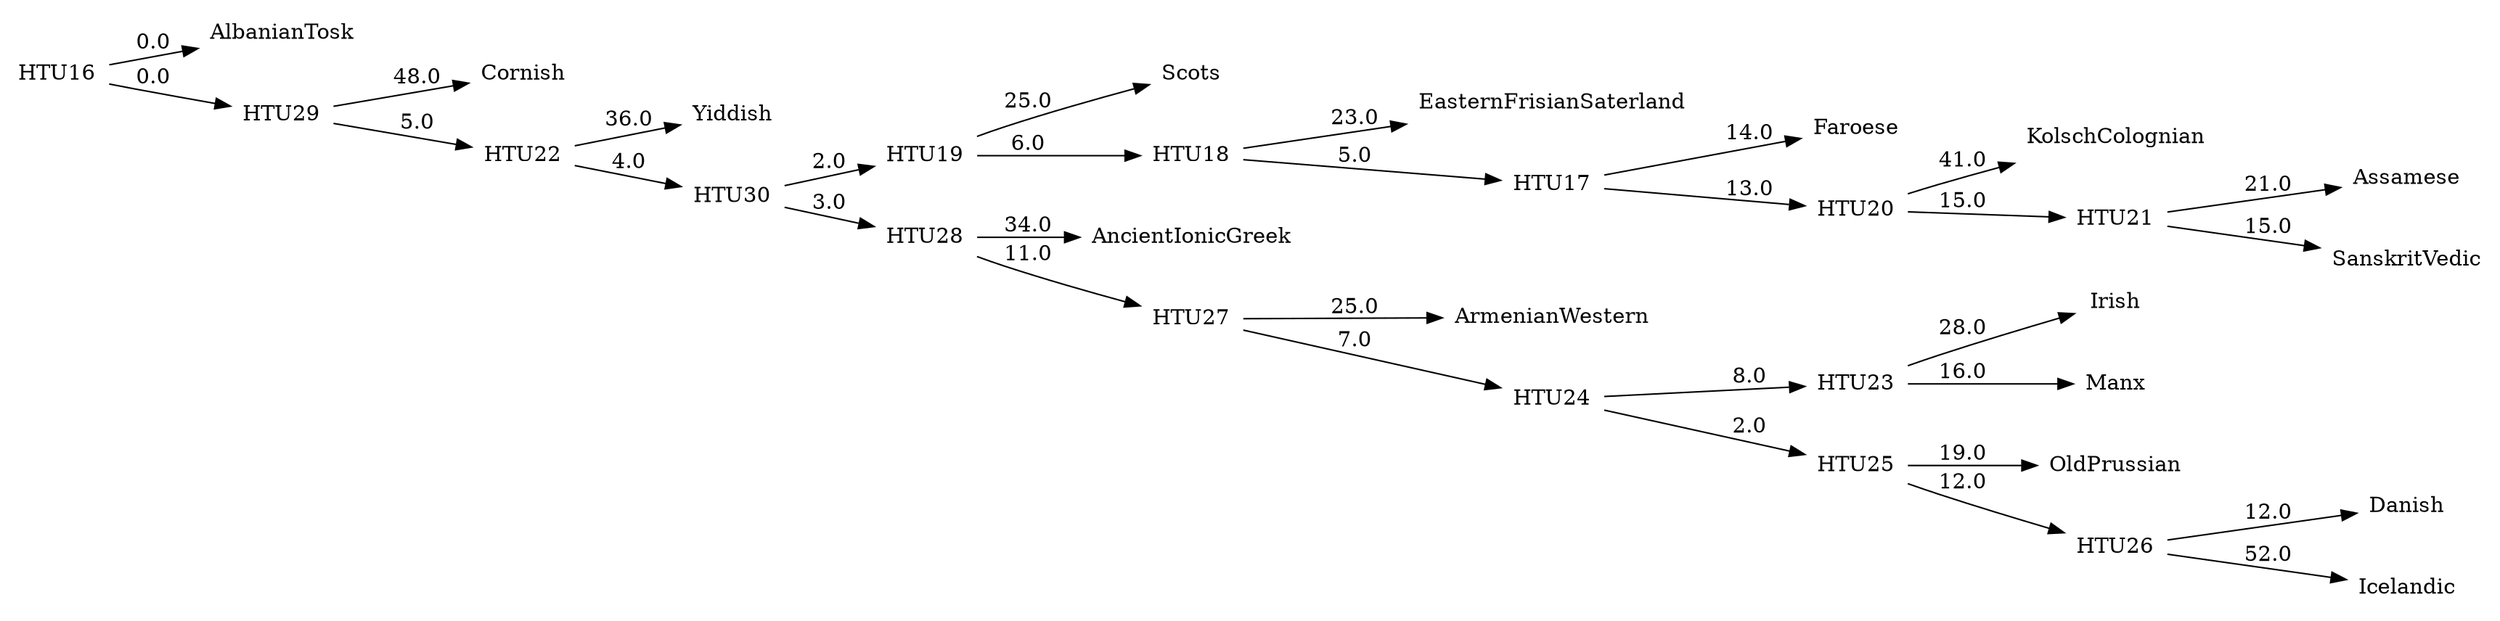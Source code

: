 digraph G {
	rankdir = LR;	edge [colorscheme=spectral11];	node [shape = none];

    0 [label=AlbanianTosk];
    1 [label=AncientIonicGreek];
    2 [label=ArmenianWestern];
    3 [label=Assamese];
    4 [label=Cornish];
    5 [label=Danish];
    6 [label=EasternFrisianSaterland];
    7 [label=Faroese];
    8 [label=Icelandic];
    9 [label=Irish];
    10 [label=KolschColognian];
    11 [label=Manx];
    12 [label=OldPrussian];
    13 [label=SanskritVedic];
    14 [label=Scots];
    15 [label=Yiddish];
    16 [label=HTU16];
    17 [label=HTU17];
    18 [label=HTU18];
    19 [label=HTU19];
    20 [label=HTU20];
    21 [label=HTU21];
    22 [label=HTU22];
    23 [label=HTU23];
    24 [label=HTU24];
    25 [label=HTU25];
    26 [label=HTU26];
    27 [label=HTU27];
    28 [label=HTU28];
    29 [label=HTU29];
    30 [label=HTU30];
    16 -> 0 [label=0.0];
    16 -> 29 [label=0.0];
    17 -> 7 [label=14.0];
    17 -> 20 [label=13.0];
    18 -> 6 [label=23.0];
    18 -> 17 [label=5.0];
    19 -> 14 [label=25.0];
    19 -> 18 [label=6.0];
    20 -> 10 [label=41.0];
    20 -> 21 [label=15.0];
    21 -> 3 [label=21.0];
    21 -> 13 [label=15.0];
    22 -> 15 [label=36.0];
    22 -> 30 [label=4.0];
    23 -> 9 [label=28.0];
    23 -> 11 [label=16.0];
    24 -> 23 [label=8.0];
    24 -> 25 [label=2.0];
    25 -> 12 [label=19.0];
    25 -> 26 [label=12.0];
    26 -> 5 [label=12.0];
    26 -> 8 [label=52.0];
    27 -> 2 [label=25.0];
    27 -> 24 [label=7.0];
    28 -> 1 [label=34.0];
    28 -> 27 [label=11.0];
    29 -> 4 [label=48.0];
    29 -> 22 [label=5.0];
    30 -> 19 [label=2.0];
    30 -> 28 [label=3.0];
}
//752.0
digraph G {
	rankdir = LR;	edge [colorscheme=spectral11];	node [shape = none];

    0 [label=AlbanianTosk];
    1 [label=AncientIonicGreek];
    2 [label=ArmenianWestern];
    3 [label=Assamese];
    4 [label=Cornish];
    5 [label=Danish];
    6 [label=EasternFrisianSaterland];
    7 [label=Faroese];
    8 [label=Icelandic];
    9 [label=Irish];
    10 [label=KolschColognian];
    11 [label=Manx];
    12 [label=OldPrussian];
    13 [label=SanskritVedic];
    14 [label=Scots];
    15 [label=Yiddish];
    16 [label=HTU16];
    17 [label=HTU17];
    18 [label=HTU18];
    19 [label=HTU19];
    20 [label=HTU20];
    21 [label=HTU21];
    22 [label=HTU22];
    23 [label=HTU23];
    24 [label=HTU24];
    25 [label=HTU25];
    26 [label=HTU26];
    27 [label=HTU27];
    28 [label=HTU28];
    29 [label=HTU29];
    30 [label=HTU30];
    16 -> 0 [label=0.0];
    16 -> 29 [label=0.0];
    17 -> 7 [label=14.0];
    17 -> 20 [label=13.0];
    18 -> 6 [label=23.0];
    18 -> 17 [label=5.0];
    19 -> 14 [label=25.0];
    19 -> 18 [label=6.0];
    20 -> 10 [label=41.0];
    20 -> 21 [label=15.0];
    21 -> 3 [label=21.0];
    21 -> 13 [label=15.0];
    22 -> 15 [label=36.0];
    22 -> 30 [label=4.0];
    23 -> 9 [label=28.0];
    23 -> 11 [label=16.0];
    24 -> 23 [label=8.0];
    24 -> 25 [label=2.0];
    25 -> 12 [label=19.0];
    25 -> 26 [label=12.0];
    26 -> 5 [label=12.0];
    26 -> 8 [label=52.0];
    27 -> 2 [label=25.0];
    27 -> 24 [label=7.0];
    28 -> 1 [label=34.0];
    28 -> 27 [label=11.0];
    29 -> 4 [label=48.0];
    29 -> 22 [label=5.0];
    30 -> 19 [label=2.0];
    30 -> 28 [label=3.0];
}
//752.0
digraph G {
	rankdir = LR;	edge [colorscheme=spectral11];	node [shape = none];

    0 [label=AlbanianTosk];
    1 [label=AncientIonicGreek];
    2 [label=ArmenianWestern];
    3 [label=Assamese];
    4 [label=Cornish];
    5 [label=Danish];
    6 [label=EasternFrisianSaterland];
    7 [label=Faroese];
    8 [label=Icelandic];
    9 [label=Irish];
    10 [label=KolschColognian];
    11 [label=Manx];
    12 [label=OldPrussian];
    13 [label=SanskritVedic];
    14 [label=Scots];
    15 [label=Yiddish];
    16 [label=HTU16];
    17 [label=HTU17];
    18 [label=HTU18];
    19 [label=HTU19];
    20 [label=HTU20];
    21 [label=HTU21];
    22 [label=HTU22];
    23 [label=HTU23];
    24 [label=HTU24];
    25 [label=HTU25];
    26 [label=HTU26];
    27 [label=HTU27];
    28 [label=HTU28];
    29 [label=HTU29];
    30 [label=HTU30];
    16 -> 0 [label=0.0];
    16 -> 29 [label=0.0];
    17 -> 7 [label=14.0];
    17 -> 20 [label=13.0];
    18 -> 6 [label=23.0];
    18 -> 17 [label=5.0];
    19 -> 14 [label=25.0];
    19 -> 18 [label=6.0];
    20 -> 10 [label=41.0];
    20 -> 21 [label=15.0];
    21 -> 3 [label=21.0];
    21 -> 13 [label=15.0];
    22 -> 15 [label=36.0];
    22 -> 30 [label=4.0];
    23 -> 9 [label=28.0];
    23 -> 11 [label=16.0];
    24 -> 23 [label=8.0];
    24 -> 25 [label=2.0];
    25 -> 12 [label=19.0];
    25 -> 26 [label=12.0];
    26 -> 5 [label=12.0];
    26 -> 8 [label=52.0];
    27 -> 2 [label=25.0];
    27 -> 24 [label=7.0];
    28 -> 1 [label=34.0];
    28 -> 27 [label=11.0];
    29 -> 4 [label=48.0];
    29 -> 22 [label=5.0];
    30 -> 19 [label=2.0];
    30 -> 28 [label=3.0];
}
//752.0
digraph G {
	rankdir = LR;	edge [colorscheme=spectral11];	node [shape = none];

    0 [label=AlbanianTosk];
    1 [label=AncientIonicGreek];
    2 [label=ArmenianWestern];
    3 [label=Assamese];
    4 [label=Cornish];
    5 [label=Danish];
    6 [label=EasternFrisianSaterland];
    7 [label=Faroese];
    8 [label=Icelandic];
    9 [label=Irish];
    10 [label=KolschColognian];
    11 [label=Manx];
    12 [label=OldPrussian];
    13 [label=SanskritVedic];
    14 [label=Scots];
    15 [label=Yiddish];
    16 [label=HTU16];
    17 [label=HTU17];
    18 [label=HTU18];
    19 [label=HTU19];
    20 [label=HTU20];
    21 [label=HTU21];
    22 [label=HTU22];
    23 [label=HTU23];
    24 [label=HTU24];
    25 [label=HTU25];
    26 [label=HTU26];
    27 [label=HTU27];
    28 [label=HTU28];
    29 [label=HTU29];
    30 [label=HTU30];
    16 -> 0 [label=0.0];
    16 -> 29 [label=0.0];
    17 -> 7 [label=13.0];
    17 -> 21 [label=14.0];
    18 -> 17 [label=2.0];
    18 -> 19 [label=1.0];
    19 -> 1 [label=50.0];
    19 -> 6 [label=28.0];
    20 -> 14 [label=27.0];
    20 -> 18 [label=4.0];
    21 -> 10 [label=39.0];
    21 -> 22 [label=15.0];
    22 -> 3 [label=22.0];
    22 -> 13 [label=14.0];
    23 -> 15 [label=36.0];
    23 -> 30 [label=0.0];
    24 -> 9 [label=28.0];
    24 -> 11 [label=13.0];
    25 -> 24 [label=6.0];
    25 -> 26 [label=4.0];
    26 -> 12 [label=19.0];
    26 -> 27 [label=11.0];
    27 -> 5 [label=12.0];
    27 -> 8 [label=54.0];
    28 -> 2 [label=25.0];
    28 -> 25 [label=8.0];
    29 -> 4 [label=35.0];
    29 -> 23 [label=4.0];
    30 -> 20 [label=3.0];
    30 -> 28 [label=6.0];
}
//752.0
digraph G {
	rankdir = LR;	edge [colorscheme=spectral11];	node [shape = none];

    0 [label=AlbanianTosk];
    1 [label=AncientIonicGreek];
    2 [label=ArmenianWestern];
    3 [label=Assamese];
    4 [label=Cornish];
    5 [label=Danish];
    6 [label=EasternFrisianSaterland];
    7 [label=Faroese];
    8 [label=Icelandic];
    9 [label=Irish];
    10 [label=KolschColognian];
    11 [label=Manx];
    12 [label=OldPrussian];
    13 [label=SanskritVedic];
    14 [label=Scots];
    15 [label=Yiddish];
    16 [label=HTU16];
    17 [label=HTU17];
    18 [label=HTU18];
    19 [label=HTU19];
    20 [label=HTU20];
    21 [label=HTU21];
    22 [label=HTU22];
    23 [label=HTU23];
    24 [label=HTU24];
    25 [label=HTU25];
    26 [label=HTU26];
    27 [label=HTU27];
    28 [label=HTU28];
    29 [label=HTU29];
    30 [label=HTU30];
    16 -> 0 [label=0.0];
    16 -> 29 [label=0.0];
    17 -> 7 [label=16.0];
    17 -> 21 [label=22.0];
    18 -> 17 [label=14.0];
    18 -> 19 [label=3.0];
    19 -> 1 [label=44.0];
    19 -> 6 [label=33.0];
    20 -> 14 [label=28.0];
    20 -> 18 [label=4.0];
    21 -> 3 [label=17.0];
    21 -> 13 [label=17.0];
    22 -> 28 [label=16.0];
    22 -> 30 [label=1.0];
    23 -> 9 [label=30.0];
    23 -> 11 [label=13.0];
    24 -> 23 [label=7.0];
    24 -> 25 [label=4.0];
    25 -> 12 [label=18.0];
    25 -> 26 [label=12.0];
    26 -> 5 [label=12.0];
    26 -> 8 [label=53.0];
    27 -> 2 [label=28.0];
    27 -> 24 [label=7.0];
    28 -> 10 [label=32.0];
    28 -> 15 [label=25.0];
    29 -> 4 [label=35.0];
    29 -> 22 [label=4.0];
    30 -> 20 [label=4.0];
    30 -> 27 [label=6.0];
}
//744.0
digraph G {
	rankdir = LR;	edge [colorscheme=spectral11];	node [shape = none];

    0 [label=AlbanianTosk];
    1 [label=AncientIonicGreek];
    2 [label=ArmenianWestern];
    3 [label=Assamese];
    4 [label=Cornish];
    5 [label=Danish];
    6 [label=EasternFrisianSaterland];
    7 [label=Faroese];
    8 [label=Icelandic];
    9 [label=Irish];
    10 [label=KolschColognian];
    11 [label=Manx];
    12 [label=OldPrussian];
    13 [label=SanskritVedic];
    14 [label=Scots];
    15 [label=Yiddish];
    16 [label=HTU16];
    17 [label=HTU17];
    18 [label=HTU18];
    19 [label=HTU19];
    20 [label=HTU20];
    21 [label=HTU21];
    22 [label=HTU22];
    23 [label=HTU23];
    24 [label=HTU24];
    25 [label=HTU25];
    26 [label=HTU26];
    27 [label=HTU27];
    28 [label=HTU28];
    29 [label=HTU29];
    30 [label=HTU30];
    16 -> 0 [label=0.0];
    16 -> 29 [label=0.0];
    17 -> 7 [label=16.0];
    17 -> 21 [label=22.0];
    18 -> 17 [label=14.0];
    18 -> 19 [label=3.0];
    19 -> 1 [label=44.0];
    19 -> 6 [label=33.0];
    20 -> 14 [label=28.0];
    20 -> 18 [label=4.0];
    21 -> 3 [label=17.0];
    21 -> 13 [label=17.0];
    22 -> 28 [label=16.0];
    22 -> 30 [label=1.0];
    23 -> 9 [label=30.0];
    23 -> 11 [label=13.0];
    24 -> 23 [label=7.0];
    24 -> 25 [label=4.0];
    25 -> 12 [label=18.0];
    25 -> 26 [label=12.0];
    26 -> 5 [label=12.0];
    26 -> 8 [label=53.0];
    27 -> 2 [label=28.0];
    27 -> 24 [label=7.0];
    28 -> 10 [label=32.0];
    28 -> 15 [label=25.0];
    29 -> 4 [label=35.0];
    29 -> 22 [label=4.0];
    30 -> 20 [label=4.0];
    30 -> 27 [label=6.0];
}
//744.0
digraph G {
	rankdir = LR;	edge [colorscheme=spectral11];	node [shape = none];

    0 [label=AlbanianTosk];
    1 [label=AncientIonicGreek];
    2 [label=ArmenianWestern];
    3 [label=Assamese];
    4 [label=Cornish];
    5 [label=Danish];
    6 [label=EasternFrisianSaterland];
    7 [label=Faroese];
    8 [label=Icelandic];
    9 [label=Irish];
    10 [label=KolschColognian];
    11 [label=Manx];
    12 [label=OldPrussian];
    13 [label=SanskritVedic];
    14 [label=Scots];
    15 [label=Yiddish];
    16 [label=HTU16];
    17 [label=HTU17];
    18 [label=HTU18];
    19 [label=HTU19];
    20 [label=HTU20];
    21 [label=HTU21];
    22 [label=HTU22];
    23 [label=HTU23];
    24 [label=HTU24];
    25 [label=HTU25];
    26 [label=HTU26];
    27 [label=HTU27];
    28 [label=HTU28];
    29 [label=HTU29];
    30 [label=HTU30];
    16 -> 0 [label=0.0];
    16 -> 29 [label=0.0];
    17 -> 2 [label=21.0];
    17 -> 22 [label=13.0];
    18 -> 7 [label=14.0];
    18 -> 21 [label=11.0];
    19 -> 6 [label=21.0];
    19 -> 18 [label=6.0];
    20 -> 14 [label=22.0];
    20 -> 19 [label=6.0];
    21 -> 10 [label=40.0];
    21 -> 17 [label=10.0];
    22 -> 3 [label=22.0];
    22 -> 13 [label=14.0];
    23 -> 15 [label=38.0];
    23 -> 30 [label=6.0];
    24 -> 9 [label=26.0];
    24 -> 11 [label=18.0];
    25 -> 24 [label=4.0];
    25 -> 26 [label=2.0];
    26 -> 12 [label=15.0];
    26 -> 27 [label=11.0];
    27 -> 5 [label=12.0];
    27 -> 8 [label=54.0];
    28 -> 1 [label=29.0];
    28 -> 25 [label=5.0];
    29 -> 4 [label=47.0];
    29 -> 23 [label=5.0];
    30 -> 20 [label=4.0];
    30 -> 28 [label=8.0];
}
//742.0
digraph G {
	rankdir = LR;	edge [colorscheme=spectral11];	node [shape = none];

    0 [label=AlbanianTosk];
    1 [label=AncientIonicGreek];
    2 [label=ArmenianWestern];
    3 [label=Assamese];
    4 [label=Cornish];
    5 [label=Danish];
    6 [label=EasternFrisianSaterland];
    7 [label=Faroese];
    8 [label=Icelandic];
    9 [label=Irish];
    10 [label=KolschColognian];
    11 [label=Manx];
    12 [label=OldPrussian];
    13 [label=SanskritVedic];
    14 [label=Scots];
    15 [label=Yiddish];
    16 [label=HTU16];
    17 [label=HTU17];
    18 [label=HTU18];
    19 [label=HTU19];
    20 [label=HTU20];
    21 [label=HTU21];
    22 [label=HTU22];
    23 [label=HTU23];
    24 [label=HTU24];
    25 [label=HTU25];
    26 [label=HTU26];
    27 [label=HTU27];
    28 [label=HTU28];
    29 [label=HTU29];
    30 [label=HTU30];
    16 -> 0 [label=0.0];
    16 -> 29 [label=0.0];
    17 -> 2 [label=21.0];
    17 -> 22 [label=13.0];
    18 -> 7 [label=14.0];
    18 -> 21 [label=11.0];
    19 -> 6 [label=21.0];
    19 -> 18 [label=6.0];
    20 -> 14 [label=22.0];
    20 -> 19 [label=6.0];
    21 -> 10 [label=40.0];
    21 -> 17 [label=10.0];
    22 -> 3 [label=22.0];
    22 -> 13 [label=14.0];
    23 -> 15 [label=38.0];
    23 -> 30 [label=6.0];
    24 -> 9 [label=26.0];
    24 -> 11 [label=18.0];
    25 -> 24 [label=4.0];
    25 -> 26 [label=2.0];
    26 -> 12 [label=15.0];
    26 -> 27 [label=11.0];
    27 -> 5 [label=12.0];
    27 -> 8 [label=54.0];
    28 -> 1 [label=29.0];
    28 -> 25 [label=5.0];
    29 -> 4 [label=47.0];
    29 -> 23 [label=5.0];
    30 -> 20 [label=4.0];
    30 -> 28 [label=8.0];
}
//742.0
digraph G {
	rankdir = LR;	edge [colorscheme=spectral11];	node [shape = none];

    0 [label=AlbanianTosk];
    1 [label=AncientIonicGreek];
    2 [label=ArmenianWestern];
    3 [label=Assamese];
    4 [label=Cornish];
    5 [label=Danish];
    6 [label=EasternFrisianSaterland];
    7 [label=Faroese];
    8 [label=Icelandic];
    9 [label=Irish];
    10 [label=KolschColognian];
    11 [label=Manx];
    12 [label=OldPrussian];
    13 [label=SanskritVedic];
    14 [label=Scots];
    15 [label=Yiddish];
    16 [label=HTU16];
    17 [label=HTU17];
    18 [label=HTU18];
    19 [label=HTU19];
    20 [label=HTU20];
    21 [label=HTU21];
    22 [label=HTU22];
    23 [label=HTU23];
    24 [label=HTU24];
    25 [label=HTU25];
    26 [label=HTU26];
    27 [label=HTU27];
    28 [label=HTU28];
    29 [label=HTU29];
    30 [label=HTU30];
    16 -> 0 [label=0.0];
    16 -> 29 [label=0.0];
    17 -> 2 [label=18.0];
    17 -> 22 [label=29.0];
    18 -> 7 [label=19.0];
    18 -> 17 [label=11.0];
    19 -> 18 [label=7.0];
    19 -> 20 [label=2.0];
    20 -> 1 [label=45.0];
    20 -> 6 [label=34.0];
    21 -> 14 [label=32.0];
    21 -> 19 [label=5.0];
    22 -> 3 [label=18.0];
    22 -> 13 [label=13.0];
    23 -> 28 [label=15.0];
    23 -> 30 [label=1.0];
    24 -> 9 [label=29.0];
    24 -> 11 [label=19.0];
    25 -> 24 [label=7.0];
    25 -> 26 [label=5.0];
    26 -> 12 [label=20.0];
    26 -> 27 [label=11.0];
    27 -> 5 [label=12.0];
    27 -> 8 [label=53.0];
    28 -> 10 [label=29.0];
    28 -> 15 [label=25.0];
    29 -> 4 [label=32.0];
    29 -> 23 [label=4.0];
    30 -> 21 [label=2.0];
    30 -> 25 [label=5.0];
}
//738.0
digraph G {
	rankdir = LR;	edge [colorscheme=spectral11];	node [shape = none];

    0 [label=AlbanianTosk];
    1 [label=AncientIonicGreek];
    2 [label=ArmenianWestern];
    3 [label=Assamese];
    4 [label=Cornish];
    5 [label=Danish];
    6 [label=EasternFrisianSaterland];
    7 [label=Faroese];
    8 [label=Icelandic];
    9 [label=Irish];
    10 [label=KolschColognian];
    11 [label=Manx];
    12 [label=OldPrussian];
    13 [label=SanskritVedic];
    14 [label=Scots];
    15 [label=Yiddish];
    16 [label=HTU16];
    17 [label=HTU17];
    18 [label=HTU18];
    19 [label=HTU19];
    20 [label=HTU20];
    21 [label=HTU21];
    22 [label=HTU22];
    23 [label=HTU23];
    24 [label=HTU24];
    25 [label=HTU25];
    26 [label=HTU26];
    27 [label=HTU27];
    28 [label=HTU28];
    29 [label=HTU29];
    30 [label=HTU30];
    31 [label=HTU31];
    32 [label=HTU32];
    16 -> 0 [label=0.0];
    16 -> 31 [label=0.0];
    17 -> 21 [label=30.0];
    17 -> 30 [label=0.0];
    18 -> 7 [label=17.0];
    18 -> 17 [label=8.0];
    19 -> 6 [label=24.0];
    19 -> 18 [label=7.0];
    20 -> 14 [label=25.0];
    20 -> 19 [label=4.0];
    21 -> 3 [label=19.0];
    21 -> 13 [label=14.0];
    22 -> 29 [label=12.0];
    22 -> 32 [label=3.0];
    23 -> 9 [label=28.0];
    23 -> 11 [label=18.0];
    24 -> 23 [label=5.0];
    24 -> 25 [label=4.0];
    25 -> 12 [label=14.0];
    25 -> 26 [label=11.0];
    26 -> 5 [label=12.0];
    26 -> 8 [label=53.0];
    27 -> 24 [label=4.0];
    27 -> 30 [label=0.0];
    28 -> 1 [label=29.0];
    28 -> 27 [label=1.0];
    29 -> 10 [label=31.0];
    29 -> 15 [label=26.0];
    30 -> 2 [label=15.0];
    31 -> 4 [label=32.0];
    31 -> 22 [label=5.0];
    32 -> 20 [label=4.0];
    32 -> 28 [label=6.0];
}
//736.05
digraph G {
	rankdir = LR;	edge [colorscheme=spectral11];	node [shape = none];

    0 [label=AlbanianTosk];
    1 [label=AncientIonicGreek];
    2 [label=ArmenianWestern];
    3 [label=Assamese];
    4 [label=Cornish];
    5 [label=Danish];
    6 [label=EasternFrisianSaterland];
    7 [label=Faroese];
    8 [label=Icelandic];
    9 [label=Irish];
    10 [label=KolschColognian];
    11 [label=Manx];
    12 [label=OldPrussian];
    13 [label=SanskritVedic];
    14 [label=Scots];
    15 [label=Yiddish];
    16 [label=HTU16];
    17 [label=HTU17];
    18 [label=HTU18];
    19 [label=HTU19];
    20 [label=HTU20];
    21 [label=HTU21];
    22 [label=HTU22];
    23 [label=HTU23];
    24 [label=HTU24];
    25 [label=HTU25];
    26 [label=HTU26];
    27 [label=HTU27];
    28 [label=HTU28];
    29 [label=HTU29];
    30 [label=HTU30];
    16 -> 0 [label=0.0];
    16 -> 29 [label=0.0];
    17 -> 2 [label=16.0];
    17 -> 21 [label=30.0];
    18 -> 7 [label=16.0];
    18 -> 17 [label=8.0];
    19 -> 6 [label=23.0];
    19 -> 18 [label=8.0];
    20 -> 14 [label=25.0];
    20 -> 19 [label=4.0];
    21 -> 3 [label=18.0];
    21 -> 13 [label=14.0];
    22 -> 28 [label=12.0];
    22 -> 30 [label=3.0];
    23 -> 9 [label=28.0];
    23 -> 11 [label=18.0];
    24 -> 23 [label=6.0];
    24 -> 25 [label=4.0];
    25 -> 12 [label=15.0];
    25 -> 26 [label=12.0];
    26 -> 5 [label=12.0];
    26 -> 8 [label=54.0];
    27 -> 1 [label=30.0];
    27 -> 24 [label=4.0];
    28 -> 10 [label=31.0];
    28 -> 15 [label=26.0];
    29 -> 4 [label=32.0];
    29 -> 22 [label=5.0];
    30 -> 20 [label=4.0];
    30 -> 27 [label=6.0];
}
//735.0
